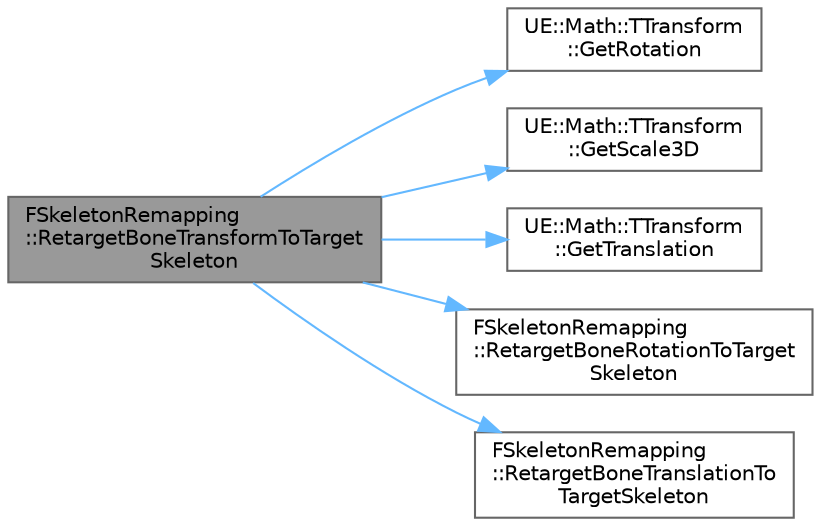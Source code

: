 digraph "FSkeletonRemapping::RetargetBoneTransformToTargetSkeleton"
{
 // INTERACTIVE_SVG=YES
 // LATEX_PDF_SIZE
  bgcolor="transparent";
  edge [fontname=Helvetica,fontsize=10,labelfontname=Helvetica,labelfontsize=10];
  node [fontname=Helvetica,fontsize=10,shape=box,height=0.2,width=0.4];
  rankdir="LR";
  Node1 [id="Node000001",label="FSkeletonRemapping\l::RetargetBoneTransformToTarget\lSkeleton",height=0.2,width=0.4,color="gray40", fillcolor="grey60", style="filled", fontcolor="black",tooltip="Get the specified bone transform retargeted from the source skeleton onto the target skeleton,..."];
  Node1 -> Node2 [id="edge1_Node000001_Node000002",color="steelblue1",style="solid",tooltip=" "];
  Node2 [id="Node000002",label="UE::Math::TTransform\l::GetRotation",height=0.2,width=0.4,color="grey40", fillcolor="white", style="filled",URL="$d9/db6/structUE_1_1Math_1_1TTransform.html#ac86e07a6d70cac1a63fad6a4c8ce5fb5",tooltip="Returns the rotation component."];
  Node1 -> Node3 [id="edge2_Node000001_Node000003",color="steelblue1",style="solid",tooltip=" "];
  Node3 [id="Node000003",label="UE::Math::TTransform\l::GetScale3D",height=0.2,width=0.4,color="grey40", fillcolor="white", style="filled",URL="$d9/db6/structUE_1_1Math_1_1TTransform.html#a950a53a98989e255da1aca27ee8cf8b0",tooltip="Returns the Scale3D component."];
  Node1 -> Node4 [id="edge3_Node000001_Node000004",color="steelblue1",style="solid",tooltip=" "];
  Node4 [id="Node000004",label="UE::Math::TTransform\l::GetTranslation",height=0.2,width=0.4,color="grey40", fillcolor="white", style="filled",URL="$d9/db6/structUE_1_1Math_1_1TTransform.html#ab3caa5b8d1899fa9bf7d270ce3bf90f2",tooltip="Returns the translation component."];
  Node1 -> Node5 [id="edge4_Node000001_Node000005",color="steelblue1",style="solid",tooltip=" "];
  Node5 [id="Node000005",label="FSkeletonRemapping\l::RetargetBoneRotationToTarget\lSkeleton",height=0.2,width=0.4,color="grey40", fillcolor="white", style="filled",URL="$d5/d39/structFSkeletonRemapping.html#afec12483b14c61237c8aafc1558a5ce7",tooltip="Get the specified bone rotation retargeted from the source skeleton onto the target skeleton,..."];
  Node1 -> Node6 [id="edge5_Node000001_Node000006",color="steelblue1",style="solid",tooltip=" "];
  Node6 [id="Node000006",label="FSkeletonRemapping\l::RetargetBoneTranslationTo\lTargetSkeleton",height=0.2,width=0.4,color="grey40", fillcolor="white", style="filled",URL="$d5/d39/structFSkeletonRemapping.html#acc2de2f7003b34747cf83c08168e4f5d",tooltip="Get the specified bone translation retargeted from the source skeleton onto the target skeleton,..."];
}
